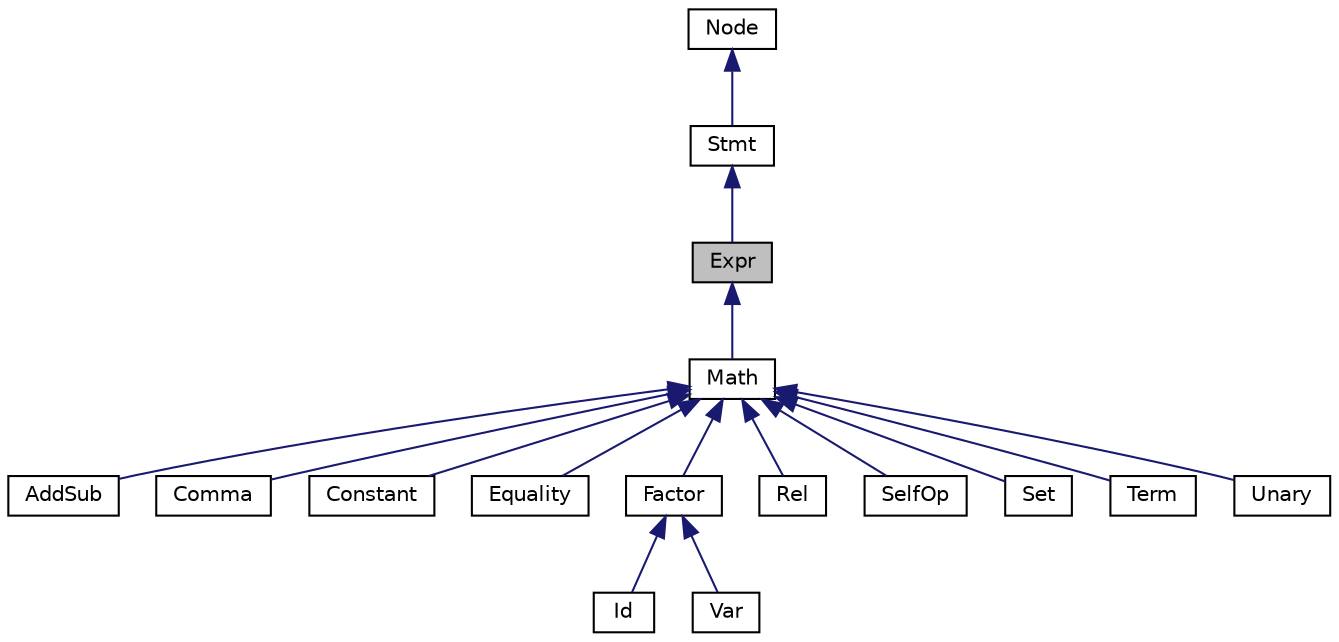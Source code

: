 digraph "Expr"
{
  edge [fontname="Helvetica",fontsize="10",labelfontname="Helvetica",labelfontsize="10"];
  node [fontname="Helvetica",fontsize="10",shape=record];
  Node0 [label="Expr",height=0.2,width=0.4,color="black", fillcolor="grey75", style="filled", fontcolor="black"];
  Node1 -> Node0 [dir="back",color="midnightblue",fontsize="10",style="solid",fontname="Helvetica"];
  Node1 [label="Stmt",height=0.2,width=0.4,color="black", fillcolor="white", style="filled",URL="$class_stmt.html",tooltip="Stmt类 "];
  Node2 -> Node1 [dir="back",color="midnightblue",fontsize="10",style="solid",fontname="Helvetica"];
  Node2 [label="Node",height=0.2,width=0.4,color="black", fillcolor="white", style="filled",URL="$class_node.html",tooltip="Node类 "];
  Node0 -> Node3 [dir="back",color="midnightblue",fontsize="10",style="solid",fontname="Helvetica"];
  Node3 [label="Math",height=0.2,width=0.4,color="black", fillcolor="white", style="filled",URL="$class_math.html",tooltip="数学运算的根类 "];
  Node3 -> Node4 [dir="back",color="midnightblue",fontsize="10",style="solid",fontname="Helvetica"];
  Node4 [label="AddSub",height=0.2,width=0.4,color="black", fillcolor="white", style="filled",URL="$class_add_sub.html",tooltip="加减表达式类 "];
  Node3 -> Node5 [dir="back",color="midnightblue",fontsize="10",style="solid",fontname="Helvetica"];
  Node5 [label="Comma",height=0.2,width=0.4,color="black", fillcolor="white", style="filled",URL="$class_comma.html",tooltip="逗号表达式类 "];
  Node3 -> Node6 [dir="back",color="midnightblue",fontsize="10",style="solid",fontname="Helvetica"];
  Node6 [label="Constant",height=0.2,width=0.4,color="black", fillcolor="white", style="filled",URL="$class_constant.html",tooltip="常数类 "];
  Node3 -> Node7 [dir="back",color="midnightblue",fontsize="10",style="solid",fontname="Helvetica"];
  Node7 [label="Equality",height=0.2,width=0.4,color="black", fillcolor="white", style="filled",URL="$class_equality.html",tooltip="等于不等于表达式类 "];
  Node3 -> Node8 [dir="back",color="midnightblue",fontsize="10",style="solid",fontname="Helvetica"];
  Node8 [label="Factor",height=0.2,width=0.4,color="black", fillcolor="white", style="filled",URL="$class_factor.html",tooltip="运算因子类 "];
  Node8 -> Node9 [dir="back",color="midnightblue",fontsize="10",style="solid",fontname="Helvetica"];
  Node9 [label="Id",height=0.2,width=0.4,color="black", fillcolor="white", style="filled",URL="$class_id.html",tooltip="变量的标示类 "];
  Node8 -> Node10 [dir="back",color="midnightblue",fontsize="10",style="solid",fontname="Helvetica"];
  Node10 [label="Var",height=0.2,width=0.4,color="black", fillcolor="white", style="filled",URL="$class_var.html",tooltip="变量类 "];
  Node3 -> Node11 [dir="back",color="midnightblue",fontsize="10",style="solid",fontname="Helvetica"];
  Node11 [label="Rel",height=0.2,width=0.4,color="black", fillcolor="white", style="filled",URL="$class_rel.html",tooltip="大小于运算符类 "];
  Node3 -> Node12 [dir="back",color="midnightblue",fontsize="10",style="solid",fontname="Helvetica"];
  Node12 [label="SelfOp",height=0.2,width=0.4,color="black", fillcolor="white", style="filled",URL="$class_self_op.html",tooltip="赋值运算符类 "];
  Node3 -> Node13 [dir="back",color="midnightblue",fontsize="10",style="solid",fontname="Helvetica"];
  Node13 [label="Set",height=0.2,width=0.4,color="black", fillcolor="white", style="filled",URL="$class_set.html",tooltip="赋值运算符类 "];
  Node3 -> Node14 [dir="back",color="midnightblue",fontsize="10",style="solid",fontname="Helvetica"];
  Node14 [label="Term",height=0.2,width=0.4,color="black", fillcolor="white", style="filled",URL="$class_term.html",tooltip="乘除运算符类 "];
  Node3 -> Node15 [dir="back",color="midnightblue",fontsize="10",style="solid",fontname="Helvetica"];
  Node15 [label="Unary",height=0.2,width=0.4,color="black", fillcolor="white", style="filled",URL="$class_unary.html",tooltip="正负运算符类 "];
}
